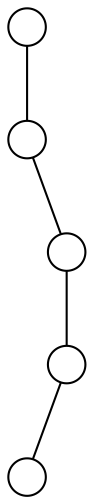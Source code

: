 digraph G {
	graph [fontname = "Helvetica"];
	node [fontname = "Helvetica",shape=circle,width=0.25];
	edge [fontname = "Helvetica",dir=none];

	A [label=""];
	B [label=""];
	C [label=""];
	D [label=""];
	E [label=""];
	A -> D;
	// the cycle:
	B -> C;
	C -> D [style=invis];
	D -> E;
	E -> B;
}

